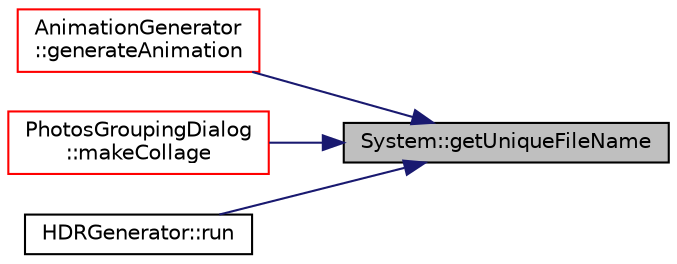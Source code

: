 digraph "System::getUniqueFileName"
{
 // LATEX_PDF_SIZE
  edge [fontname="Helvetica",fontsize="10",labelfontname="Helvetica",labelfontsize="10"];
  node [fontname="Helvetica",fontsize="10",shape=record];
  rankdir="RL";
  Node1 [label="System::getUniqueFileName",height=0.2,width=0.4,color="black", fillcolor="grey75", style="filled", fontcolor="black",tooltip="generate unique file name"];
  Node1 -> Node2 [dir="back",color="midnightblue",fontsize="10",style="solid",fontname="Helvetica"];
  Node2 [label="AnimationGenerator\l::generateAnimation",height=0.2,width=0.4,color="red", fillcolor="white", style="filled",URL="$class_animation_generator.html#a322f031d4781fc24c3e669bd77c642b9",tooltip=" "];
  Node1 -> Node4 [dir="back",color="midnightblue",fontsize="10",style="solid",fontname="Helvetica"];
  Node4 [label="PhotosGroupingDialog\l::makeCollage",height=0.2,width=0.4,color="red", fillcolor="white", style="filled",URL="$class_photos_grouping_dialog.html#af6b9b5bf838e92f74c539d4972cabc38",tooltip=" "];
  Node1 -> Node7 [dir="back",color="midnightblue",fontsize="10",style="solid",fontname="Helvetica"];
  Node7 [label="HDRGenerator::run",height=0.2,width=0.4,color="black", fillcolor="white", style="filled",URL="$class_h_d_r_generator.html#a9e42f118789e311753bf6e3d4ce66682",tooltip=" "];
}
